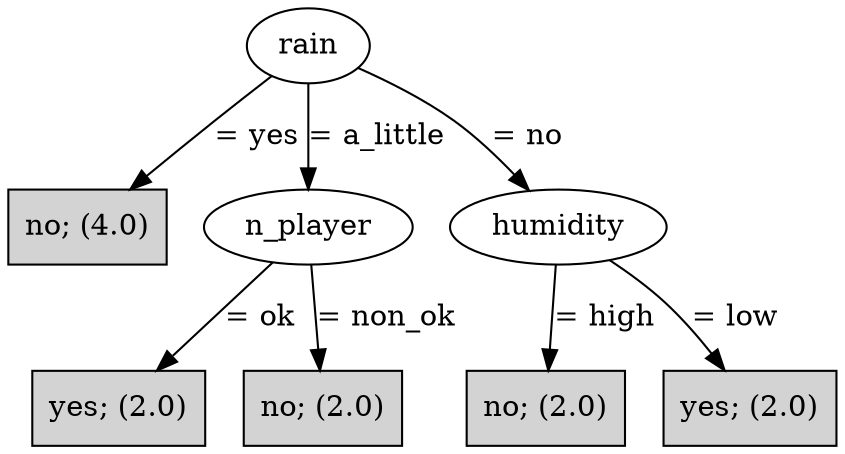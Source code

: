 digraph J48Tree {
N0 [label="rain" ]
N0->N1 [label="= yes"]
N1 [label="no; (4.0)" shape=box style=filled ]
N0->N2 [label="= a_little"]
N2 [label="n_player" ]
N2->N3 [label="= ok"]
N3 [label="yes; (2.0)" shape=box style=filled ]
N2->N4 [label="= non_ok"]
N4 [label="no; (2.0)" shape=box style=filled ]
N0->N5 [label="= no"]
N5 [label="humidity" ]
N5->N6 [label="= high"]
N6 [label="no; (2.0)" shape=box style=filled ]
N5->N7 [label="= low"]
N7 [label="yes; (2.0)" shape=box style=filled ]
}
